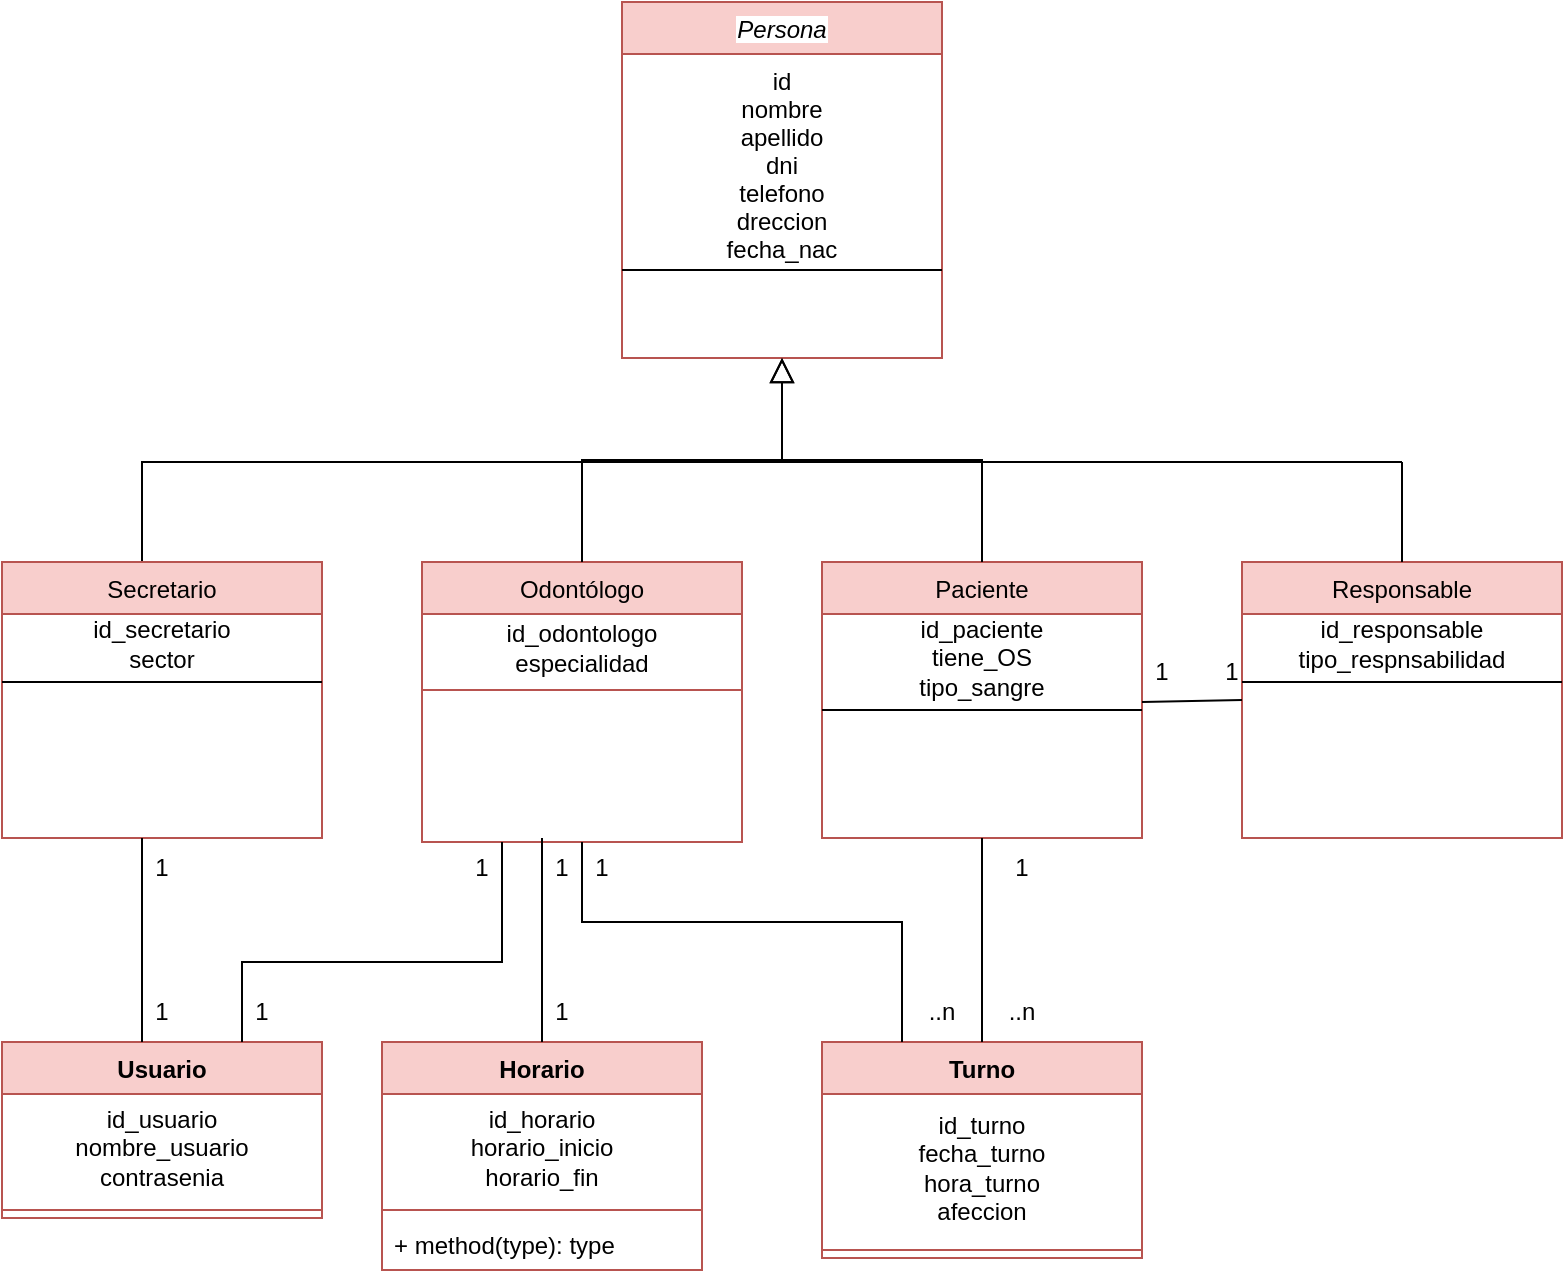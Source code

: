 <mxfile version="24.3.1" type="device">
  <diagram id="C5RBs43oDa-KdzZeNtuy" name="Page-1">
    <mxGraphModel dx="1760" dy="633" grid="1" gridSize="10" guides="1" tooltips="1" connect="1" arrows="1" fold="1" page="1" pageScale="1" pageWidth="827" pageHeight="1169" math="0" shadow="0">
      <root>
        <mxCell id="WIyWlLk6GJQsqaUBKTNV-0" />
        <mxCell id="WIyWlLk6GJQsqaUBKTNV-1" parent="WIyWlLk6GJQsqaUBKTNV-0" />
        <mxCell id="zkfFHV4jXpPFQw0GAbJ--0" value="Persona" style="swimlane;fontStyle=2;align=center;verticalAlign=top;childLayout=stackLayout;horizontal=1;startSize=26;horizontalStack=0;resizeParent=1;resizeLast=0;collapsible=1;marginBottom=0;rounded=0;shadow=0;strokeWidth=1;labelBackgroundColor=default;fillColor=#f8cecc;strokeColor=#b85450;" parent="WIyWlLk6GJQsqaUBKTNV-1" vertex="1">
          <mxGeometry x="-160" width="160" height="178" as="geometry">
            <mxRectangle x="230" y="140" width="160" height="26" as="alternateBounds" />
          </mxGeometry>
        </mxCell>
        <mxCell id="zkfFHV4jXpPFQw0GAbJ--1" value="id&#xa;nombre&#xa;apellido&#xa;dni&#xa;telefono&#xa;dreccion&#xa;fecha_nac&#xa;" style="text;align=center;verticalAlign=top;spacingLeft=4;spacingRight=4;overflow=hidden;rotatable=0;points=[[0,0.5],[1,0.5]];portConstraint=eastwest;" parent="zkfFHV4jXpPFQw0GAbJ--0" vertex="1">
          <mxGeometry y="26" width="160" height="104" as="geometry" />
        </mxCell>
        <mxCell id="zkfFHV4jXpPFQw0GAbJ--4" value="" style="line;html=1;strokeWidth=1;align=left;verticalAlign=middle;spacingTop=-1;spacingLeft=3;spacingRight=3;rotatable=0;labelPosition=right;points=[];portConstraint=eastwest;" parent="zkfFHV4jXpPFQw0GAbJ--0" vertex="1">
          <mxGeometry y="130" width="160" height="8" as="geometry" />
        </mxCell>
        <mxCell id="zkfFHV4jXpPFQw0GAbJ--6" value="Paciente" style="swimlane;fontStyle=0;align=center;verticalAlign=top;childLayout=stackLayout;horizontal=1;startSize=26;horizontalStack=0;resizeParent=1;resizeLast=0;collapsible=1;marginBottom=0;rounded=0;shadow=0;strokeWidth=1;fillColor=#f8cecc;strokeColor=#b85450;" parent="WIyWlLk6GJQsqaUBKTNV-1" vertex="1">
          <mxGeometry x="-60" y="280" width="160" height="138" as="geometry">
            <mxRectangle x="130" y="380" width="160" height="26" as="alternateBounds" />
          </mxGeometry>
        </mxCell>
        <mxCell id="CrquUl0mZkGAZeDRlwmJ-45" value="id_paciente&lt;div&gt;tiene_OS&lt;/div&gt;&lt;div&gt;tipo_sangre&lt;/div&gt;" style="text;html=1;align=center;verticalAlign=middle;whiteSpace=wrap;rounded=0;" vertex="1" parent="zkfFHV4jXpPFQw0GAbJ--6">
          <mxGeometry y="26" width="160" height="44" as="geometry" />
        </mxCell>
        <mxCell id="zkfFHV4jXpPFQw0GAbJ--9" value="" style="line;html=1;strokeWidth=1;align=left;verticalAlign=middle;spacingTop=-1;spacingLeft=3;spacingRight=3;rotatable=0;labelPosition=right;points=[];portConstraint=eastwest;" parent="zkfFHV4jXpPFQw0GAbJ--6" vertex="1">
          <mxGeometry y="70" width="160" height="8" as="geometry" />
        </mxCell>
        <mxCell id="zkfFHV4jXpPFQw0GAbJ--12" value="" style="endArrow=block;endSize=10;endFill=0;shadow=0;strokeWidth=1;rounded=0;curved=0;edgeStyle=elbowEdgeStyle;elbow=vertical;" parent="WIyWlLk6GJQsqaUBKTNV-1" source="zkfFHV4jXpPFQw0GAbJ--6" target="zkfFHV4jXpPFQw0GAbJ--0" edge="1">
          <mxGeometry width="160" relative="1" as="geometry">
            <mxPoint x="200" y="203" as="sourcePoint" />
            <mxPoint x="200" y="203" as="targetPoint" />
          </mxGeometry>
        </mxCell>
        <mxCell id="zkfFHV4jXpPFQw0GAbJ--13" value="Odontólogo" style="swimlane;fontStyle=0;align=center;verticalAlign=top;childLayout=stackLayout;horizontal=1;startSize=26;horizontalStack=0;resizeParent=1;resizeLast=0;collapsible=1;marginBottom=0;rounded=0;shadow=0;strokeWidth=1;fillColor=#f8cecc;strokeColor=#b85450;" parent="WIyWlLk6GJQsqaUBKTNV-1" vertex="1">
          <mxGeometry x="-260" y="280" width="160" height="140" as="geometry">
            <mxRectangle x="340" y="380" width="170" height="26" as="alternateBounds" />
          </mxGeometry>
        </mxCell>
        <mxCell id="CrquUl0mZkGAZeDRlwmJ-44" value="&lt;div&gt;id_odontologo&lt;/div&gt;especialidad" style="text;html=1;align=center;verticalAlign=middle;whiteSpace=wrap;rounded=0;" vertex="1" parent="zkfFHV4jXpPFQw0GAbJ--13">
          <mxGeometry y="26" width="160" height="34" as="geometry" />
        </mxCell>
        <mxCell id="CrquUl0mZkGAZeDRlwmJ-40" value="" style="line;strokeWidth=1;fillColor=none;align=left;verticalAlign=middle;spacingTop=-1;spacingLeft=3;spacingRight=3;rotatable=0;labelPosition=right;points=[];portConstraint=eastwest;strokeColor=inherit;" vertex="1" parent="zkfFHV4jXpPFQw0GAbJ--13">
          <mxGeometry y="60" width="160" height="8" as="geometry" />
        </mxCell>
        <mxCell id="zkfFHV4jXpPFQw0GAbJ--16" value="" style="endArrow=block;endSize=10;endFill=0;shadow=0;strokeWidth=1;rounded=0;curved=0;edgeStyle=elbowEdgeStyle;elbow=vertical;" parent="WIyWlLk6GJQsqaUBKTNV-1" source="zkfFHV4jXpPFQw0GAbJ--13" target="zkfFHV4jXpPFQw0GAbJ--0" edge="1">
          <mxGeometry width="160" relative="1" as="geometry">
            <mxPoint x="210" y="373" as="sourcePoint" />
            <mxPoint x="310" y="271" as="targetPoint" />
          </mxGeometry>
        </mxCell>
        <mxCell id="CrquUl0mZkGAZeDRlwmJ-22" style="edgeStyle=orthogonalEdgeStyle;rounded=0;orthogonalLoop=1;jettySize=auto;html=1;exitX=0.5;exitY=0;exitDx=0;exitDy=0;endArrow=none;endFill=0;" edge="1" parent="WIyWlLk6GJQsqaUBKTNV-1" source="CrquUl0mZkGAZeDRlwmJ-2">
          <mxGeometry relative="1" as="geometry">
            <mxPoint x="150" y="230" as="targetPoint" />
            <Array as="points">
              <mxPoint x="-400" y="280" />
              <mxPoint x="-400" y="230" />
              <mxPoint x="110" y="230" />
            </Array>
          </mxGeometry>
        </mxCell>
        <mxCell id="CrquUl0mZkGAZeDRlwmJ-2" value="Secretario" style="swimlane;fontStyle=0;align=center;verticalAlign=top;childLayout=stackLayout;horizontal=1;startSize=26;horizontalStack=0;resizeParent=1;resizeLast=0;collapsible=1;marginBottom=0;rounded=0;shadow=0;strokeWidth=1;fillColor=#f8cecc;strokeColor=#b85450;" vertex="1" parent="WIyWlLk6GJQsqaUBKTNV-1">
          <mxGeometry x="-470" y="280" width="160" height="138" as="geometry">
            <mxRectangle x="130" y="380" width="160" height="26" as="alternateBounds" />
          </mxGeometry>
        </mxCell>
        <mxCell id="CrquUl0mZkGAZeDRlwmJ-47" value="id_secretario&lt;div&gt;sector&lt;/div&gt;" style="text;html=1;align=center;verticalAlign=middle;whiteSpace=wrap;rounded=0;" vertex="1" parent="CrquUl0mZkGAZeDRlwmJ-2">
          <mxGeometry y="26" width="160" height="30" as="geometry" />
        </mxCell>
        <mxCell id="CrquUl0mZkGAZeDRlwmJ-5" value="" style="line;html=1;strokeWidth=1;align=left;verticalAlign=middle;spacingTop=-1;spacingLeft=3;spacingRight=3;rotatable=0;labelPosition=right;points=[];portConstraint=eastwest;" vertex="1" parent="CrquUl0mZkGAZeDRlwmJ-2">
          <mxGeometry y="56" width="160" height="8" as="geometry" />
        </mxCell>
        <mxCell id="CrquUl0mZkGAZeDRlwmJ-8" value="Responsable" style="swimlane;fontStyle=0;align=center;verticalAlign=top;childLayout=stackLayout;horizontal=1;startSize=26;horizontalStack=0;resizeParent=1;resizeLast=0;collapsible=1;marginBottom=0;rounded=0;shadow=0;strokeWidth=1;fillColor=#f8cecc;strokeColor=#b85450;" vertex="1" parent="WIyWlLk6GJQsqaUBKTNV-1">
          <mxGeometry x="150" y="280" width="160" height="138" as="geometry">
            <mxRectangle x="130" y="380" width="160" height="26" as="alternateBounds" />
          </mxGeometry>
        </mxCell>
        <mxCell id="CrquUl0mZkGAZeDRlwmJ-46" value="id_responsable&lt;div&gt;tipo_respnsabilidad&lt;/div&gt;" style="text;html=1;align=center;verticalAlign=middle;whiteSpace=wrap;rounded=0;" vertex="1" parent="CrquUl0mZkGAZeDRlwmJ-8">
          <mxGeometry y="26" width="160" height="30" as="geometry" />
        </mxCell>
        <mxCell id="CrquUl0mZkGAZeDRlwmJ-11" value="" style="line;html=1;strokeWidth=1;align=left;verticalAlign=middle;spacingTop=-1;spacingLeft=3;spacingRight=3;rotatable=0;labelPosition=right;points=[];portConstraint=eastwest;" vertex="1" parent="CrquUl0mZkGAZeDRlwmJ-8">
          <mxGeometry y="56" width="160" height="8" as="geometry" />
        </mxCell>
        <mxCell id="CrquUl0mZkGAZeDRlwmJ-23" value="Turno" style="swimlane;fontStyle=1;align=center;verticalAlign=top;childLayout=stackLayout;horizontal=1;startSize=26;horizontalStack=0;resizeParent=1;resizeParentMax=0;resizeLast=0;collapsible=1;marginBottom=0;whiteSpace=wrap;html=1;fillColor=#f8cecc;strokeColor=#b85450;" vertex="1" parent="WIyWlLk6GJQsqaUBKTNV-1">
          <mxGeometry x="-60" y="520" width="160" height="108" as="geometry" />
        </mxCell>
        <mxCell id="CrquUl0mZkGAZeDRlwmJ-49" value="id_turno&lt;div&gt;fecha_turno&lt;/div&gt;&lt;div&gt;hora_turno&lt;/div&gt;&lt;div&gt;afeccion&lt;/div&gt;" style="text;html=1;align=center;verticalAlign=middle;whiteSpace=wrap;rounded=0;" vertex="1" parent="CrquUl0mZkGAZeDRlwmJ-23">
          <mxGeometry y="26" width="160" height="74" as="geometry" />
        </mxCell>
        <mxCell id="CrquUl0mZkGAZeDRlwmJ-25" value="" style="line;strokeWidth=1;fillColor=none;align=left;verticalAlign=middle;spacingTop=-1;spacingLeft=3;spacingRight=3;rotatable=0;labelPosition=right;points=[];portConstraint=eastwest;strokeColor=inherit;" vertex="1" parent="CrquUl0mZkGAZeDRlwmJ-23">
          <mxGeometry y="100" width="160" height="8" as="geometry" />
        </mxCell>
        <mxCell id="CrquUl0mZkGAZeDRlwmJ-31" value="Usuario" style="swimlane;fontStyle=1;align=center;verticalAlign=top;childLayout=stackLayout;horizontal=1;startSize=26;horizontalStack=0;resizeParent=1;resizeParentMax=0;resizeLast=0;collapsible=1;marginBottom=0;whiteSpace=wrap;html=1;fillColor=#f8cecc;strokeColor=#b85450;" vertex="1" parent="WIyWlLk6GJQsqaUBKTNV-1">
          <mxGeometry x="-470" y="520" width="160" height="88" as="geometry" />
        </mxCell>
        <mxCell id="CrquUl0mZkGAZeDRlwmJ-50" value="id_usuario&lt;div&gt;nombre_usuario&lt;/div&gt;&lt;div&gt;contrasenia&lt;/div&gt;" style="text;html=1;align=center;verticalAlign=middle;whiteSpace=wrap;rounded=0;" vertex="1" parent="CrquUl0mZkGAZeDRlwmJ-31">
          <mxGeometry y="26" width="160" height="54" as="geometry" />
        </mxCell>
        <mxCell id="CrquUl0mZkGAZeDRlwmJ-33" value="" style="line;strokeWidth=1;fillColor=none;align=left;verticalAlign=middle;spacingTop=-1;spacingLeft=3;spacingRight=3;rotatable=0;labelPosition=right;points=[];portConstraint=eastwest;strokeColor=inherit;" vertex="1" parent="CrquUl0mZkGAZeDRlwmJ-31">
          <mxGeometry y="80" width="160" height="8" as="geometry" />
        </mxCell>
        <mxCell id="CrquUl0mZkGAZeDRlwmJ-35" value="Horario" style="swimlane;fontStyle=1;align=center;verticalAlign=top;childLayout=stackLayout;horizontal=1;startSize=26;horizontalStack=0;resizeParent=1;resizeParentMax=0;resizeLast=0;collapsible=1;marginBottom=0;whiteSpace=wrap;html=1;fillColor=#f8cecc;strokeColor=#b85450;" vertex="1" parent="WIyWlLk6GJQsqaUBKTNV-1">
          <mxGeometry x="-280" y="520" width="160" height="114" as="geometry" />
        </mxCell>
        <mxCell id="CrquUl0mZkGAZeDRlwmJ-48" value="id_horario&lt;div&gt;horario_inicio&lt;/div&gt;&lt;div&gt;horario_fin&lt;/div&gt;" style="text;html=1;align=center;verticalAlign=middle;whiteSpace=wrap;rounded=0;" vertex="1" parent="CrquUl0mZkGAZeDRlwmJ-35">
          <mxGeometry y="26" width="160" height="54" as="geometry" />
        </mxCell>
        <mxCell id="CrquUl0mZkGAZeDRlwmJ-37" value="" style="line;strokeWidth=1;fillColor=none;align=left;verticalAlign=middle;spacingTop=-1;spacingLeft=3;spacingRight=3;rotatable=0;labelPosition=right;points=[];portConstraint=eastwest;strokeColor=inherit;" vertex="1" parent="CrquUl0mZkGAZeDRlwmJ-35">
          <mxGeometry y="80" width="160" height="8" as="geometry" />
        </mxCell>
        <mxCell id="CrquUl0mZkGAZeDRlwmJ-38" value="+ method(type): type" style="text;strokeColor=none;fillColor=none;align=left;verticalAlign=top;spacingLeft=4;spacingRight=4;overflow=hidden;rotatable=0;points=[[0,0.5],[1,0.5]];portConstraint=eastwest;whiteSpace=wrap;html=1;" vertex="1" parent="CrquUl0mZkGAZeDRlwmJ-35">
          <mxGeometry y="88" width="160" height="26" as="geometry" />
        </mxCell>
        <mxCell id="CrquUl0mZkGAZeDRlwmJ-51" value="" style="endArrow=none;html=1;rounded=0;exitX=0.5;exitY=0;exitDx=0;exitDy=0;" edge="1" parent="WIyWlLk6GJQsqaUBKTNV-1" source="CrquUl0mZkGAZeDRlwmJ-8">
          <mxGeometry width="50" height="50" relative="1" as="geometry">
            <mxPoint x="80" y="190" as="sourcePoint" />
            <mxPoint x="230" y="230" as="targetPoint" />
          </mxGeometry>
        </mxCell>
        <mxCell id="CrquUl0mZkGAZeDRlwmJ-52" value="" style="endArrow=none;html=1;rounded=0;entryX=0.5;entryY=1;entryDx=0;entryDy=0;" edge="1" parent="WIyWlLk6GJQsqaUBKTNV-1" source="CrquUl0mZkGAZeDRlwmJ-23" target="zkfFHV4jXpPFQw0GAbJ--6">
          <mxGeometry width="50" height="50" relative="1" as="geometry">
            <mxPoint x="80" y="490" as="sourcePoint" />
            <mxPoint x="50" y="410" as="targetPoint" />
          </mxGeometry>
        </mxCell>
        <mxCell id="CrquUl0mZkGAZeDRlwmJ-53" value="" style="endArrow=none;html=1;rounded=0;entryX=0.5;entryY=1;entryDx=0;entryDy=0;exitX=0.25;exitY=0;exitDx=0;exitDy=0;" edge="1" parent="WIyWlLk6GJQsqaUBKTNV-1" source="CrquUl0mZkGAZeDRlwmJ-23" target="zkfFHV4jXpPFQw0GAbJ--13">
          <mxGeometry width="50" height="50" relative="1" as="geometry">
            <mxPoint x="20" y="460" as="sourcePoint" />
            <mxPoint x="130" y="440" as="targetPoint" />
            <Array as="points">
              <mxPoint x="-20" y="460" />
              <mxPoint x="-180" y="460" />
            </Array>
          </mxGeometry>
        </mxCell>
        <mxCell id="CrquUl0mZkGAZeDRlwmJ-54" value="1" style="text;html=1;align=center;verticalAlign=middle;whiteSpace=wrap;rounded=0;" vertex="1" parent="WIyWlLk6GJQsqaUBKTNV-1">
          <mxGeometry x="-200" y="418" width="60" height="30" as="geometry" />
        </mxCell>
        <mxCell id="CrquUl0mZkGAZeDRlwmJ-55" value="..n" style="text;html=1;align=center;verticalAlign=middle;whiteSpace=wrap;rounded=0;" vertex="1" parent="WIyWlLk6GJQsqaUBKTNV-1">
          <mxGeometry x="-30" y="490" width="60" height="30" as="geometry" />
        </mxCell>
        <mxCell id="CrquUl0mZkGAZeDRlwmJ-56" value="1" style="text;html=1;align=center;verticalAlign=middle;whiteSpace=wrap;rounded=0;" vertex="1" parent="WIyWlLk6GJQsqaUBKTNV-1">
          <mxGeometry x="10" y="418" width="60" height="30" as="geometry" />
        </mxCell>
        <mxCell id="CrquUl0mZkGAZeDRlwmJ-57" value="" style="endArrow=none;html=1;rounded=0;entryX=0;entryY=0.5;entryDx=0;entryDy=0;exitX=1;exitY=1;exitDx=0;exitDy=0;" edge="1" parent="WIyWlLk6GJQsqaUBKTNV-1" source="CrquUl0mZkGAZeDRlwmJ-45" target="CrquUl0mZkGAZeDRlwmJ-8">
          <mxGeometry width="50" height="50" relative="1" as="geometry">
            <mxPoint x="10" y="490" as="sourcePoint" />
            <mxPoint x="60" y="440" as="targetPoint" />
          </mxGeometry>
        </mxCell>
        <mxCell id="CrquUl0mZkGAZeDRlwmJ-58" value="1&lt;span style=&quot;color: rgba(0, 0, 0, 0); font-family: monospace; font-size: 0px; text-align: start; text-wrap: nowrap;&quot;&gt;%3CmxGraphModel%3E%3Croot%3E%3CmxCell%20id%3D%220%22%2F%3E%3CmxCell%20id%3D%221%22%20parent%3D%220%22%2F%3E%3CmxCell%20id%3D%222%22%20value%3D%221%22%20style%3D%22text%3Bhtml%3D1%3Balign%3Dcenter%3BverticalAlign%3Dmiddle%3BwhiteSpace%3Dwrap%3Brounded%3D0%3B%22%20vertex%3D%221%22%20parent%3D%221%22%3E%3CmxGeometry%20x%3D%22-200%22%20y%3D%22420%22%20width%3D%2260%22%20height%3D%2230%22%20as%3D%22geometry%22%2F%3E%3C%2FmxCell%3E%3C%2Froot%3E%3C%2FmxGraphModel%3E&lt;/span&gt;" style="text;html=1;align=center;verticalAlign=middle;whiteSpace=wrap;rounded=0;" vertex="1" parent="WIyWlLk6GJQsqaUBKTNV-1">
          <mxGeometry x="80" y="320" width="60" height="30" as="geometry" />
        </mxCell>
        <mxCell id="CrquUl0mZkGAZeDRlwmJ-59" value="1&lt;span style=&quot;color: rgba(0, 0, 0, 0); font-family: monospace; font-size: 0px; text-align: start; text-wrap: nowrap;&quot;&gt;%3CmxGraphModel%3E%3Croot%3E%3CmxCell%20id%3D%220%22%2F%3E%3CmxCell%20id%3D%221%22%20parent%3D%220%22%2F%3E%3CmxCell%20id%3D%222%22%20value%3D%221%22%20style%3D%22text%3Bhtml%3D1%3Balign%3Dcenter%3BverticalAlign%3Dmiddle%3BwhiteSpace%3Dwrap%3Brounded%3D0%3B%22%20vertex%3D%221%22%20parent%3D%221%22%3E%3CmxGeometry%20x%3D%22-200%22%20y%3D%22420%22%20width%3D%2260%22%20height%3D%2230%22%20as%3D%22geometry%22%2F%3E%3C%2FmxCell%3E%3C%2Froot%3E%3C%2FmxGraphModel%3E&lt;/span&gt;" style="text;html=1;align=center;verticalAlign=middle;whiteSpace=wrap;rounded=0;" vertex="1" parent="WIyWlLk6GJQsqaUBKTNV-1">
          <mxGeometry x="130" y="320" width="30" height="30" as="geometry" />
        </mxCell>
        <mxCell id="CrquUl0mZkGAZeDRlwmJ-60" value="" style="endArrow=none;html=1;rounded=0;" edge="1" parent="WIyWlLk6GJQsqaUBKTNV-1">
          <mxGeometry width="50" height="50" relative="1" as="geometry">
            <mxPoint x="110" y="230" as="sourcePoint" />
            <mxPoint x="230" y="230" as="targetPoint" />
          </mxGeometry>
        </mxCell>
        <mxCell id="CrquUl0mZkGAZeDRlwmJ-61" value="" style="endArrow=none;html=1;rounded=0;entryX=0.5;entryY=1;entryDx=0;entryDy=0;exitX=0.5;exitY=0;exitDx=0;exitDy=0;" edge="1" parent="WIyWlLk6GJQsqaUBKTNV-1">
          <mxGeometry width="50" height="50" relative="1" as="geometry">
            <mxPoint x="-400" y="520.0" as="sourcePoint" />
            <mxPoint x="-400" y="418.0" as="targetPoint" />
          </mxGeometry>
        </mxCell>
        <mxCell id="CrquUl0mZkGAZeDRlwmJ-62" value="" style="endArrow=none;html=1;rounded=0;entryX=0.25;entryY=1;entryDx=0;entryDy=0;exitX=0.75;exitY=0;exitDx=0;exitDy=0;" edge="1" parent="WIyWlLk6GJQsqaUBKTNV-1" source="CrquUl0mZkGAZeDRlwmJ-31" target="zkfFHV4jXpPFQw0GAbJ--13">
          <mxGeometry width="50" height="50" relative="1" as="geometry">
            <mxPoint x="-420" y="520" as="sourcePoint" />
            <mxPoint x="-370" y="470" as="targetPoint" />
            <Array as="points">
              <mxPoint x="-350" y="480" />
              <mxPoint x="-220" y="480" />
            </Array>
          </mxGeometry>
        </mxCell>
        <mxCell id="CrquUl0mZkGAZeDRlwmJ-63" value="1" style="text;html=1;align=center;verticalAlign=middle;whiteSpace=wrap;rounded=0;" vertex="1" parent="WIyWlLk6GJQsqaUBKTNV-1">
          <mxGeometry x="-350" y="490" width="20" height="30" as="geometry" />
        </mxCell>
        <mxCell id="CrquUl0mZkGAZeDRlwmJ-64" value="1" style="text;html=1;align=center;verticalAlign=middle;whiteSpace=wrap;rounded=0;" vertex="1" parent="WIyWlLk6GJQsqaUBKTNV-1">
          <mxGeometry x="-400" y="490" width="20" height="30" as="geometry" />
        </mxCell>
        <mxCell id="CrquUl0mZkGAZeDRlwmJ-65" value="1" style="text;html=1;align=center;verticalAlign=middle;whiteSpace=wrap;rounded=0;" vertex="1" parent="WIyWlLk6GJQsqaUBKTNV-1">
          <mxGeometry x="-240" y="418" width="20" height="30" as="geometry" />
        </mxCell>
        <mxCell id="CrquUl0mZkGAZeDRlwmJ-66" value="1" style="text;html=1;align=center;verticalAlign=middle;whiteSpace=wrap;rounded=0;" vertex="1" parent="WIyWlLk6GJQsqaUBKTNV-1">
          <mxGeometry x="-400" y="418" width="20" height="30" as="geometry" />
        </mxCell>
        <mxCell id="CrquUl0mZkGAZeDRlwmJ-71" value="" style="endArrow=none;html=1;rounded=0;entryX=0;entryY=0;entryDx=0;entryDy=0;" edge="1" parent="WIyWlLk6GJQsqaUBKTNV-1" source="CrquUl0mZkGAZeDRlwmJ-35" target="CrquUl0mZkGAZeDRlwmJ-54">
          <mxGeometry width="50" height="50" relative="1" as="geometry">
            <mxPoint x="-340" y="460" as="sourcePoint" />
            <mxPoint x="-290" y="410" as="targetPoint" />
          </mxGeometry>
        </mxCell>
        <mxCell id="CrquUl0mZkGAZeDRlwmJ-72" value="1" style="text;html=1;align=center;verticalAlign=middle;whiteSpace=wrap;rounded=0;" vertex="1" parent="WIyWlLk6GJQsqaUBKTNV-1">
          <mxGeometry x="-200" y="490" width="20" height="30" as="geometry" />
        </mxCell>
        <mxCell id="CrquUl0mZkGAZeDRlwmJ-73" value="1" style="text;html=1;align=center;verticalAlign=middle;whiteSpace=wrap;rounded=0;" vertex="1" parent="WIyWlLk6GJQsqaUBKTNV-1">
          <mxGeometry x="-200" y="418" width="20" height="30" as="geometry" />
        </mxCell>
        <mxCell id="CrquUl0mZkGAZeDRlwmJ-74" value="..n" style="text;html=1;align=center;verticalAlign=middle;whiteSpace=wrap;rounded=0;" vertex="1" parent="WIyWlLk6GJQsqaUBKTNV-1">
          <mxGeometry x="10" y="490" width="60" height="30" as="geometry" />
        </mxCell>
      </root>
    </mxGraphModel>
  </diagram>
</mxfile>
